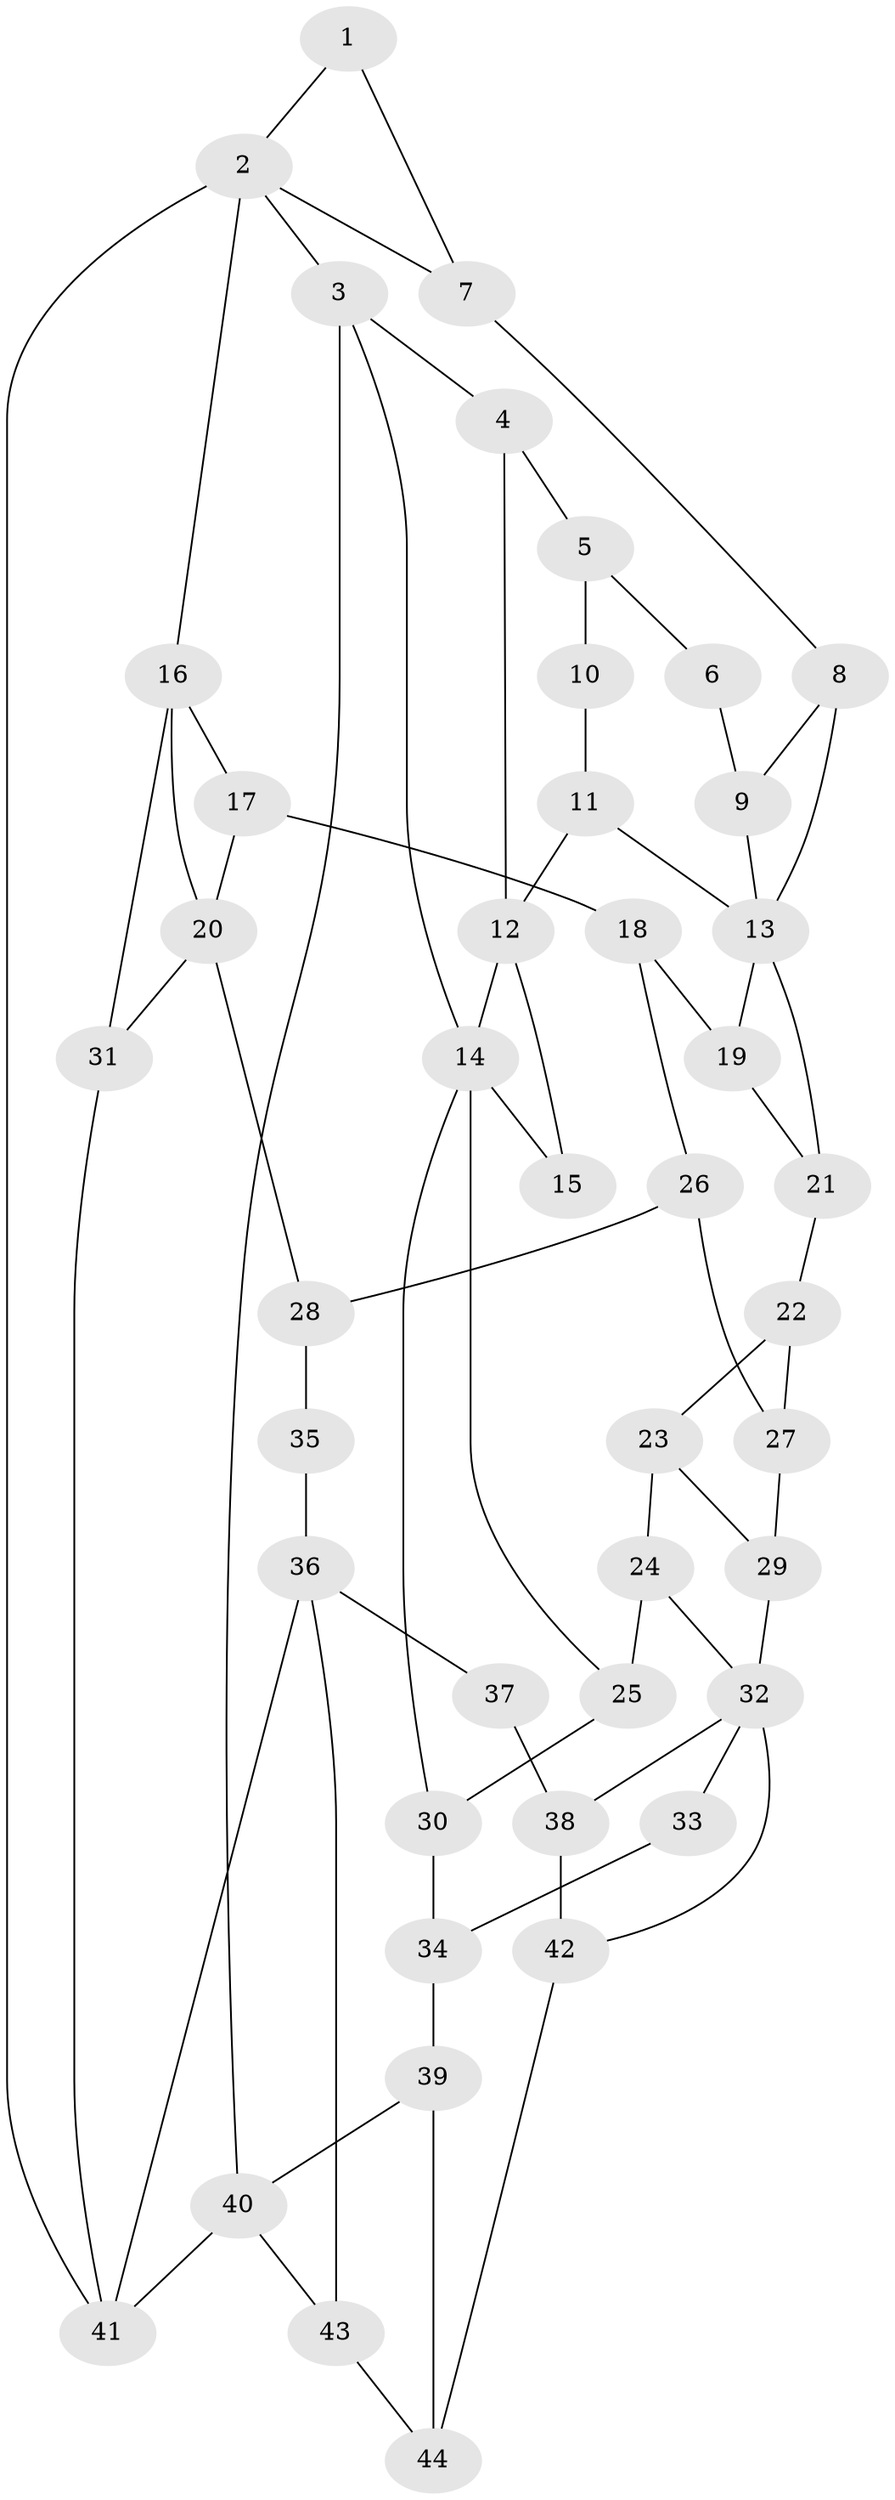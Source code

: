 // original degree distribution, {3: 0.02857142857142857, 6: 0.24285714285714285, 5: 0.45714285714285713, 4: 0.2714285714285714}
// Generated by graph-tools (version 1.1) at 2025/54/03/04/25 22:54:40]
// undirected, 44 vertices, 70 edges
graph export_dot {
  node [color=gray90,style=filled];
  1;
  2;
  3;
  4;
  5;
  6;
  7;
  8;
  9;
  10;
  11;
  12;
  13;
  14;
  15;
  16;
  17;
  18;
  19;
  20;
  21;
  22;
  23;
  24;
  25;
  26;
  27;
  28;
  29;
  30;
  31;
  32;
  33;
  34;
  35;
  36;
  37;
  38;
  39;
  40;
  41;
  42;
  43;
  44;
  1 -- 2 [weight=1.0];
  1 -- 7 [weight=1.0];
  2 -- 3 [weight=1.0];
  2 -- 7 [weight=1.0];
  2 -- 16 [weight=2.0];
  2 -- 41 [weight=1.0];
  3 -- 4 [weight=1.0];
  3 -- 14 [weight=1.0];
  3 -- 40 [weight=1.0];
  4 -- 5 [weight=1.0];
  4 -- 12 [weight=1.0];
  5 -- 6 [weight=1.0];
  5 -- 10 [weight=1.0];
  6 -- 9 [weight=1.0];
  7 -- 8 [weight=1.0];
  8 -- 9 [weight=1.0];
  8 -- 13 [weight=1.0];
  9 -- 13 [weight=1.0];
  10 -- 11 [weight=2.0];
  11 -- 12 [weight=2.0];
  11 -- 13 [weight=2.0];
  12 -- 14 [weight=1.0];
  12 -- 15 [weight=1.0];
  13 -- 19 [weight=1.0];
  13 -- 21 [weight=1.0];
  14 -- 15 [weight=2.0];
  14 -- 25 [weight=1.0];
  14 -- 30 [weight=1.0];
  16 -- 17 [weight=1.0];
  16 -- 20 [weight=2.0];
  16 -- 31 [weight=1.0];
  17 -- 18 [weight=1.0];
  17 -- 20 [weight=1.0];
  18 -- 19 [weight=1.0];
  18 -- 26 [weight=1.0];
  19 -- 21 [weight=1.0];
  20 -- 28 [weight=2.0];
  20 -- 31 [weight=1.0];
  21 -- 22 [weight=1.0];
  22 -- 23 [weight=1.0];
  22 -- 27 [weight=1.0];
  23 -- 24 [weight=1.0];
  23 -- 29 [weight=1.0];
  24 -- 25 [weight=1.0];
  24 -- 32 [weight=1.0];
  25 -- 30 [weight=1.0];
  26 -- 27 [weight=1.0];
  26 -- 28 [weight=1.0];
  27 -- 29 [weight=1.0];
  28 -- 35 [weight=2.0];
  29 -- 32 [weight=1.0];
  30 -- 34 [weight=1.0];
  31 -- 41 [weight=1.0];
  32 -- 33 [weight=2.0];
  32 -- 38 [weight=1.0];
  32 -- 42 [weight=1.0];
  33 -- 34 [weight=1.0];
  34 -- 39 [weight=1.0];
  35 -- 36 [weight=2.0];
  36 -- 37 [weight=2.0];
  36 -- 41 [weight=1.0];
  36 -- 43 [weight=1.0];
  37 -- 38 [weight=1.0];
  38 -- 42 [weight=1.0];
  39 -- 40 [weight=1.0];
  39 -- 44 [weight=1.0];
  40 -- 41 [weight=1.0];
  40 -- 43 [weight=1.0];
  42 -- 44 [weight=1.0];
  43 -- 44 [weight=1.0];
}
